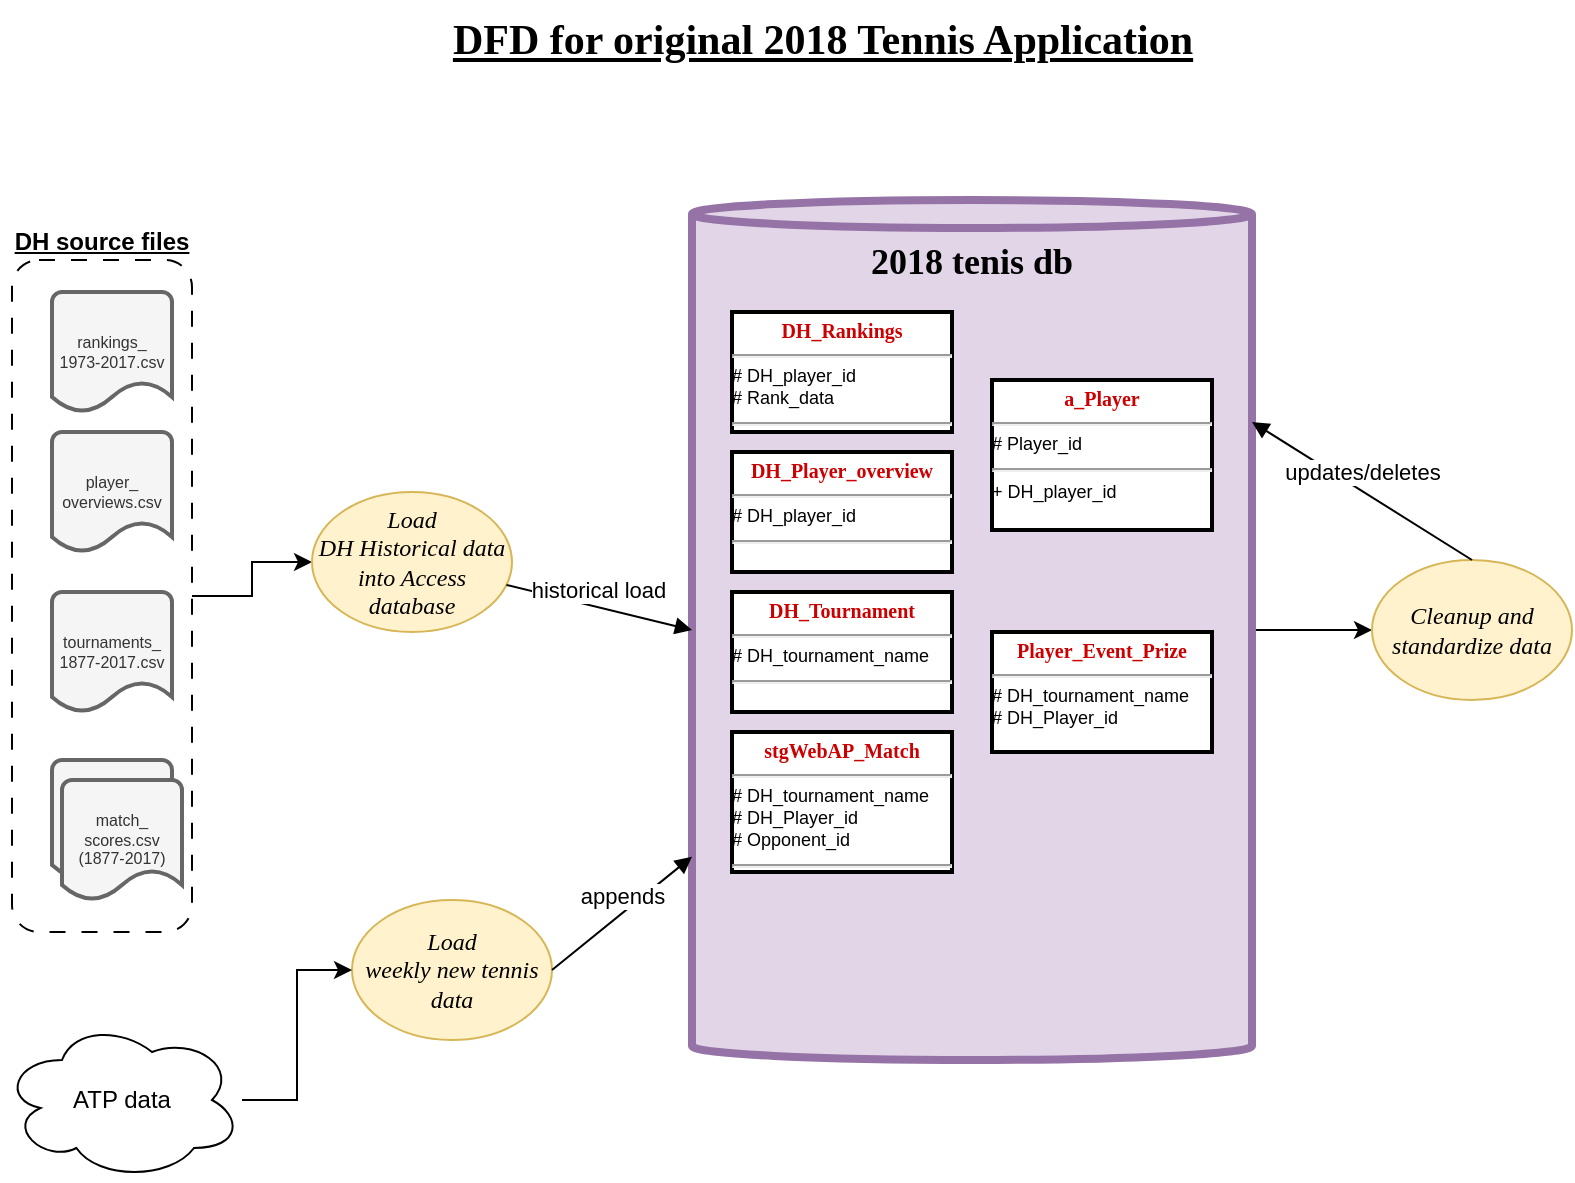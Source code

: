 <mxfile version="23.1.2" type="github" pages="2">
  <diagram name="Page-1" id="kUrJyP3hPcw0KVRRPLDu">
    <mxGraphModel dx="1050" dy="637" grid="1" gridSize="10" guides="1" tooltips="1" connect="1" arrows="1" fold="1" page="1" pageScale="1" pageWidth="850" pageHeight="1100" math="0" shadow="0">
      <root>
        <mxCell id="0" />
        <mxCell id="1" parent="0" />
        <mxCell id="TPA7m0evjedZW9a33_sm-21" style="edgeStyle=orthogonalEdgeStyle;rounded=0;orthogonalLoop=1;jettySize=auto;html=1;entryX=0;entryY=0.5;entryDx=0;entryDy=0;" parent="1" source="TPA7m0evjedZW9a33_sm-6" target="TPA7m0evjedZW9a33_sm-2" edge="1">
          <mxGeometry relative="1" as="geometry" />
        </mxCell>
        <mxCell id="TPA7m0evjedZW9a33_sm-6" value="DH source files" style="rounded=1;whiteSpace=wrap;html=1;dashed=1;dashPattern=8 8;fillColor=none;labelPosition=center;verticalLabelPosition=top;align=center;verticalAlign=bottom;fontStyle=5" parent="1" vertex="1">
          <mxGeometry x="10" y="140" width="90" height="336" as="geometry" />
        </mxCell>
        <mxCell id="TPA7m0evjedZW9a33_sm-23" style="edgeStyle=orthogonalEdgeStyle;rounded=0;orthogonalLoop=1;jettySize=auto;html=1;" parent="1" source="TPA7m0evjedZW9a33_sm-1" target="TPA7m0evjedZW9a33_sm-22" edge="1">
          <mxGeometry relative="1" as="geometry" />
        </mxCell>
        <mxCell id="TPA7m0evjedZW9a33_sm-1" value="2018 tenis db" style="shape=cylinder3;whiteSpace=wrap;html=1;boundedLbl=1;backgroundOutline=1;size=7;verticalAlign=top;fontStyle=1;fontSize=18;fillColor=#e1d5e7;strokeColor=#9673a6;fontFamily=Georgia;strokeWidth=4;" parent="1" vertex="1">
          <mxGeometry x="350" y="110" width="280" height="430" as="geometry" />
        </mxCell>
        <mxCell id="TPA7m0evjedZW9a33_sm-2" value="Load &lt;br&gt;DH Historical data into Access database" style="ellipse;whiteSpace=wrap;html=1;fillColor=#fff2cc;strokeColor=#d6b656;fontFamily=Times New Roman;fontStyle=2" parent="1" vertex="1">
          <mxGeometry x="160" y="256" width="100" height="70" as="geometry" />
        </mxCell>
        <mxCell id="TPA7m0evjedZW9a33_sm-3" value="&lt;p style=&quot;margin: 4px 0px 0px; text-align: center;&quot;&gt;&lt;b style=&quot;&quot;&gt;&lt;font face=&quot;Comic Sans MS&quot; color=&quot;#cc0000&quot; style=&quot;font-size: 10px;&quot;&gt;DH_Player_overview&lt;/font&gt;&lt;/b&gt;&lt;br style=&quot;font-size: 9px;&quot;&gt;&lt;/p&gt;&lt;hr style=&quot;font-size: 9px;&quot;&gt;# DH_player_id&lt;div style=&quot;height: 2px; font-size: 9px;&quot;&gt;&lt;br style=&quot;font-size: 9px;&quot;&gt;&lt;/div&gt;&lt;hr style=&quot;font-size: 9px;&quot;&gt;&lt;div style=&quot;height: 2px; font-size: 9px;&quot;&gt;&lt;/div&gt;" style="verticalAlign=top;align=left;overflow=fill;fontSize=9;fontFamily=Helvetica;html=1;whiteSpace=wrap;strokeWidth=2;" parent="1" vertex="1">
          <mxGeometry x="370" y="236" width="110" height="60" as="geometry" />
        </mxCell>
        <mxCell id="TPA7m0evjedZW9a33_sm-4" value="historical load" style="html=1;verticalAlign=bottom;endArrow=block;curved=0;rounded=0;entryX=0;entryY=0.5;entryDx=0;entryDy=0;entryPerimeter=0;" parent="1" source="TPA7m0evjedZW9a33_sm-2" target="TPA7m0evjedZW9a33_sm-1" edge="1">
          <mxGeometry width="80" relative="1" as="geometry">
            <mxPoint x="380" y="404" as="sourcePoint" />
            <mxPoint x="460" y="404" as="targetPoint" />
            <Array as="points" />
          </mxGeometry>
        </mxCell>
        <mxCell id="TPA7m0evjedZW9a33_sm-5" value="tournaments_&lt;br&gt;1877-2017.csv" style="strokeWidth=2;html=1;shape=mxgraph.flowchart.document2;whiteSpace=wrap;size=0.25;fontSize=8;fillColor=#f5f5f5;fontColor=#333333;strokeColor=#666666;" parent="1" vertex="1">
          <mxGeometry x="30" y="306" width="60" height="60" as="geometry" />
        </mxCell>
        <mxCell id="TPA7m0evjedZW9a33_sm-10" value="rankings_&lt;br&gt;1973-2017.csv" style="strokeWidth=2;html=1;shape=mxgraph.flowchart.document2;whiteSpace=wrap;size=0.25;fontSize=8;fillColor=#f5f5f5;fontColor=#333333;strokeColor=#666666;" parent="1" vertex="1">
          <mxGeometry x="30" y="156" width="60" height="60" as="geometry" />
        </mxCell>
        <mxCell id="TPA7m0evjedZW9a33_sm-11" value="player_&lt;br&gt;overviews.csv" style="strokeWidth=2;html=1;shape=mxgraph.flowchart.document2;whiteSpace=wrap;size=0.25;fontSize=8;fillColor=#f5f5f5;fontColor=#333333;strokeColor=#666666;" parent="1" vertex="1">
          <mxGeometry x="30" y="226" width="60" height="60" as="geometry" />
        </mxCell>
        <mxCell id="TPA7m0evjedZW9a33_sm-12" value="" style="strokeWidth=2;html=1;shape=mxgraph.flowchart.document2;whiteSpace=wrap;size=0.25;fontSize=8;fillColor=#f5f5f5;fontColor=#333333;strokeColor=#666666;" parent="1" vertex="1">
          <mxGeometry x="30" y="390" width="60" height="60" as="geometry" />
        </mxCell>
        <mxCell id="TPA7m0evjedZW9a33_sm-13" value="match_&lt;br&gt;scores.csv&lt;br&gt;(1877-2017)" style="strokeWidth=2;html=1;shape=mxgraph.flowchart.document2;whiteSpace=wrap;size=0.25;fontSize=8;fillColor=#f5f5f5;fontColor=#333333;strokeColor=#666666;" parent="1" vertex="1">
          <mxGeometry x="35" y="400" width="60" height="60" as="geometry" />
        </mxCell>
        <mxCell id="TPA7m0evjedZW9a33_sm-16" value="&lt;p style=&quot;margin: 4px 0px 0px; text-align: center;&quot;&gt;&lt;b style=&quot;&quot;&gt;&lt;font face=&quot;Comic Sans MS&quot; color=&quot;#cc0000&quot; style=&quot;font-size: 10px;&quot;&gt;DH_Rankings&lt;/font&gt;&lt;/b&gt;&lt;br style=&quot;font-size: 9px;&quot;&gt;&lt;/p&gt;&lt;hr style=&quot;font-size: 9px;&quot;&gt;# DH_player_id&lt;br&gt;# Rank_data&lt;br&gt;&lt;div style=&quot;height: 2px; font-size: 9px;&quot;&gt;&lt;br style=&quot;font-size: 9px;&quot;&gt;&lt;/div&gt;&lt;hr style=&quot;font-size: 9px;&quot;&gt;&lt;div style=&quot;height: 2px; font-size: 9px;&quot;&gt;&lt;/div&gt;" style="verticalAlign=top;align=left;overflow=fill;fontSize=9;fontFamily=Helvetica;html=1;whiteSpace=wrap;strokeWidth=2;" parent="1" vertex="1">
          <mxGeometry x="370" y="166" width="110" height="60" as="geometry" />
        </mxCell>
        <mxCell id="TPA7m0evjedZW9a33_sm-17" value="&lt;p style=&quot;margin: 4px 0px 0px; text-align: center;&quot;&gt;&lt;b style=&quot;&quot;&gt;&lt;font face=&quot;Comic Sans MS&quot; color=&quot;#cc0000&quot; style=&quot;font-size: 10px;&quot;&gt;DH_Tournament&lt;/font&gt;&lt;/b&gt;&lt;br style=&quot;font-size: 9px;&quot;&gt;&lt;/p&gt;&lt;hr style=&quot;font-size: 9px;&quot;&gt;# DH_tournament_name&lt;br&gt;&lt;div style=&quot;height: 2px; font-size: 9px;&quot;&gt;&lt;br style=&quot;font-size: 9px;&quot;&gt;&lt;/div&gt;&lt;hr style=&quot;font-size: 9px;&quot;&gt;&lt;div style=&quot;height: 2px; font-size: 9px;&quot;&gt;&lt;/div&gt;" style="verticalAlign=top;align=left;overflow=fill;fontSize=9;fontFamily=Helvetica;html=1;whiteSpace=wrap;strokeWidth=2;" parent="1" vertex="1">
          <mxGeometry x="370" y="306" width="110" height="60" as="geometry" />
        </mxCell>
        <mxCell id="TPA7m0evjedZW9a33_sm-18" value="&lt;p style=&quot;margin: 4px 0px 0px; text-align: center;&quot;&gt;&lt;b style=&quot;&quot;&gt;&lt;font face=&quot;Comic Sans MS&quot; color=&quot;#cc0000&quot; style=&quot;font-size: 10px;&quot;&gt;stgWebAP_Match&lt;/font&gt;&lt;/b&gt;&lt;br style=&quot;font-size: 9px;&quot;&gt;&lt;/p&gt;&lt;hr style=&quot;font-size: 9px;&quot;&gt;# DH_tournament_name&lt;br&gt;# DH_Player_id&lt;br&gt;# Opponent_id&lt;br&gt;&lt;div style=&quot;height: 2px; font-size: 9px;&quot;&gt;&lt;br style=&quot;font-size: 9px;&quot;&gt;&lt;/div&gt;&lt;hr style=&quot;font-size: 9px;&quot;&gt;&lt;div style=&quot;height: 2px; font-size: 9px;&quot;&gt;&lt;/div&gt;" style="verticalAlign=top;align=left;overflow=fill;fontSize=9;fontFamily=Helvetica;html=1;whiteSpace=wrap;strokeWidth=2;" parent="1" vertex="1">
          <mxGeometry x="370" y="376" width="110" height="70" as="geometry" />
        </mxCell>
        <mxCell id="TPA7m0evjedZW9a33_sm-19" value="&lt;p style=&quot;margin: 4px 0px 0px; text-align: center;&quot;&gt;&lt;b style=&quot;&quot;&gt;&lt;font face=&quot;Comic Sans MS&quot; color=&quot;#cc0000&quot; style=&quot;font-size: 10px;&quot;&gt;Player_Event_Prize&lt;/font&gt;&lt;/b&gt;&lt;br style=&quot;font-size: 9px;&quot;&gt;&lt;/p&gt;&lt;hr style=&quot;font-size: 9px;&quot;&gt;# DH_tournament_name&lt;br&gt;# DH_Player_id&lt;br&gt;&lt;br&gt;&lt;div style=&quot;height: 2px; font-size: 9px;&quot;&gt;&lt;br style=&quot;font-size: 9px;&quot;&gt;&lt;/div&gt;&lt;hr style=&quot;font-size: 9px;&quot;&gt;&lt;div style=&quot;height: 2px; font-size: 9px;&quot;&gt;&lt;/div&gt;" style="verticalAlign=top;align=left;overflow=fill;fontSize=9;fontFamily=Helvetica;html=1;whiteSpace=wrap;strokeWidth=2;" parent="1" vertex="1">
          <mxGeometry x="500" y="326" width="110" height="60" as="geometry" />
        </mxCell>
        <mxCell id="TPA7m0evjedZW9a33_sm-20" value="&lt;p style=&quot;margin: 4px 0px 0px; text-align: center;&quot;&gt;&lt;b style=&quot;&quot;&gt;&lt;font face=&quot;Comic Sans MS&quot; color=&quot;#cc0000&quot; style=&quot;font-size: 10px;&quot;&gt;a_Player&lt;/font&gt;&lt;/b&gt;&lt;br style=&quot;font-size: 9px;&quot;&gt;&lt;/p&gt;&lt;hr style=&quot;font-size: 9px;&quot;&gt;# Player_id&lt;br&gt;&lt;div style=&quot;height: 2px; font-size: 9px;&quot;&gt;&lt;br style=&quot;font-size: 9px;&quot;&gt;&lt;/div&gt;&lt;hr style=&quot;font-size: 9px;&quot;&gt;&lt;div style=&quot;height: 2px; font-size: 9px;&quot;&gt;+ DH_player_id&lt;/div&gt;" style="verticalAlign=top;align=left;overflow=fill;fontSize=9;fontFamily=Helvetica;html=1;whiteSpace=wrap;strokeWidth=2;" parent="1" vertex="1">
          <mxGeometry x="500" y="200" width="110" height="75" as="geometry" />
        </mxCell>
        <mxCell id="TPA7m0evjedZW9a33_sm-22" value="Cleanup and standardize data" style="ellipse;whiteSpace=wrap;html=1;fillColor=#fff2cc;strokeColor=#d6b656;fontFamily=Times New Roman;fontStyle=2" parent="1" vertex="1">
          <mxGeometry x="690" y="290" width="100" height="70" as="geometry" />
        </mxCell>
        <mxCell id="TPA7m0evjedZW9a33_sm-25" value="updates/deletes" style="html=1;verticalAlign=bottom;endArrow=block;curved=0;rounded=0;entryX=1;entryY=0;entryDx=0;entryDy=111;entryPerimeter=0;exitX=0.5;exitY=0;exitDx=0;exitDy=0;" parent="1" source="TPA7m0evjedZW9a33_sm-22" target="TPA7m0evjedZW9a33_sm-1" edge="1">
          <mxGeometry width="80" relative="1" as="geometry">
            <mxPoint x="730" y="50" as="sourcePoint" />
            <mxPoint x="350" y="95" as="targetPoint" />
            <Array as="points" />
          </mxGeometry>
        </mxCell>
        <mxCell id="TPA7m0evjedZW9a33_sm-28" value="Load &lt;br&gt;weekly new tennis data" style="ellipse;whiteSpace=wrap;html=1;fillColor=#fff2cc;strokeColor=#d6b656;fontFamily=Times New Roman;fontStyle=2" parent="1" vertex="1">
          <mxGeometry x="180" y="460" width="100" height="70" as="geometry" />
        </mxCell>
        <mxCell id="TPA7m0evjedZW9a33_sm-29" value="appends" style="html=1;verticalAlign=bottom;endArrow=block;curved=0;rounded=0;exitX=1;exitY=0.5;exitDx=0;exitDy=0;" parent="1" source="TPA7m0evjedZW9a33_sm-28" target="TPA7m0evjedZW9a33_sm-1" edge="1">
          <mxGeometry width="80" relative="1" as="geometry">
            <mxPoint x="300" y="446" as="sourcePoint" />
            <mxPoint x="190" y="377" as="targetPoint" />
            <Array as="points" />
          </mxGeometry>
        </mxCell>
        <mxCell id="TPA7m0evjedZW9a33_sm-31" style="edgeStyle=orthogonalEdgeStyle;rounded=0;orthogonalLoop=1;jettySize=auto;html=1;entryX=0;entryY=0.5;entryDx=0;entryDy=0;" parent="1" source="TPA7m0evjedZW9a33_sm-30" target="TPA7m0evjedZW9a33_sm-28" edge="1">
          <mxGeometry relative="1" as="geometry" />
        </mxCell>
        <mxCell id="TPA7m0evjedZW9a33_sm-30" value="ATP data" style="ellipse;shape=cloud;whiteSpace=wrap;html=1;" parent="1" vertex="1">
          <mxGeometry x="5" y="520" width="120" height="80" as="geometry" />
        </mxCell>
        <mxCell id="TPA7m0evjedZW9a33_sm-33" value="DFD for original 2018 Tennis Application" style="text;html=1;align=center;verticalAlign=middle;resizable=0;points=[];autosize=1;strokeColor=none;fillColor=none;fontSize=21;fontStyle=5;fontFamily=Times New Roman;" parent="1" vertex="1">
          <mxGeometry x="220" y="10" width="390" height="40" as="geometry" />
        </mxCell>
      </root>
    </mxGraphModel>
  </diagram>
  <diagram id="6QrNqLyFVGoQ9iHIlT0e" name="Page-2">
    <mxGraphModel dx="1050" dy="637" grid="1" gridSize="10" guides="1" tooltips="1" connect="1" arrows="1" fold="1" page="1" pageScale="1" pageWidth="850" pageHeight="1100" math="0" shadow="0">
      <root>
        <mxCell id="0" />
        <mxCell id="1" parent="0" />
        <mxCell id="ia9g208NGthnIns1Js7v-1" style="edgeStyle=orthogonalEdgeStyle;rounded=0;orthogonalLoop=1;jettySize=auto;html=1;entryX=0;entryY=0.5;entryDx=0;entryDy=0;" edge="1" parent="1" source="ia9g208NGthnIns1Js7v-2" target="ia9g208NGthnIns1Js7v-5">
          <mxGeometry relative="1" as="geometry" />
        </mxCell>
        <mxCell id="ia9g208NGthnIns1Js7v-2" value="JS source files" style="rounded=1;whiteSpace=wrap;html=1;dashed=1;dashPattern=8 8;fillColor=none;labelPosition=center;verticalLabelPosition=top;align=center;verticalAlign=bottom;fontStyle=5" vertex="1" parent="1">
          <mxGeometry x="40" y="84" width="230" height="86" as="geometry" />
        </mxCell>
        <mxCell id="rsy9YDghOHEI1X4kbh3S-1" style="edgeStyle=orthogonalEdgeStyle;rounded=0;orthogonalLoop=1;jettySize=auto;html=1;entryX=0;entryY=0.5;entryDx=0;entryDy=0;" edge="1" parent="1" source="ia9g208NGthnIns1Js7v-4" target="rq-Y3VDfe2iDIdXbpSSq-2">
          <mxGeometry relative="1" as="geometry" />
        </mxCell>
        <mxCell id="ia9g208NGthnIns1Js7v-4" value="source_JS_tenis&lt;br&gt;&lt;i style=&quot;border-color: var(--border-color); color: rgb(51, 0, 0); font-size: 15px; font-weight: 400;&quot;&gt;(1967 - 2023)&lt;/i&gt;" style="shape=cylinder3;whiteSpace=wrap;html=1;boundedLbl=1;backgroundOutline=1;size=7;verticalAlign=top;fontStyle=1;fontSize=18;fontColor=#990000;fillColor=#f5f5f5;strokeColor=#99004D;fontFamily=Georgia;strokeWidth=4;" vertex="1" parent="1">
          <mxGeometry x="320" y="230" width="190" height="100" as="geometry" />
        </mxCell>
        <mxCell id="ia9g208NGthnIns1Js7v-5" value="Load &lt;br&gt;DH Historical data into Access database" style="ellipse;whiteSpace=wrap;html=1;fillColor=#fff2cc;strokeColor=#d6b656;fontFamily=Times New Roman;fontStyle=2" vertex="1" parent="1">
          <mxGeometry x="360" y="90" width="100" height="70" as="geometry" />
        </mxCell>
        <mxCell id="ia9g208NGthnIns1Js7v-7" value="historical load" style="html=1;verticalAlign=bottom;endArrow=block;curved=0;rounded=0;" edge="1" parent="1" source="ia9g208NGthnIns1Js7v-5">
          <mxGeometry width="80" relative="1" as="geometry">
            <mxPoint x="380" y="404" as="sourcePoint" />
            <mxPoint x="410" y="240" as="targetPoint" />
            <Array as="points" />
          </mxGeometry>
        </mxCell>
        <mxCell id="ia9g208NGthnIns1Js7v-9" value="rankings_&lt;br&gt;1973-2017.csv" style="strokeWidth=2;html=1;shape=mxgraph.flowchart.document2;whiteSpace=wrap;size=0.25;fontSize=8;fillColor=#f5f5f5;fontColor=#333333;strokeColor=#666666;" vertex="1" parent="1">
          <mxGeometry x="60" y="100" width="60" height="60" as="geometry" />
        </mxCell>
        <mxCell id="ia9g208NGthnIns1Js7v-13" value="&lt;p style=&quot;margin: 4px 0px 0px; text-align: center;&quot;&gt;&lt;b style=&quot;&quot;&gt;&lt;font face=&quot;Comic Sans MS&quot; color=&quot;#cc0000&quot; style=&quot;font-size: 10px;&quot;&gt;DH_Rankings&lt;/font&gt;&lt;/b&gt;&lt;br style=&quot;font-size: 9px;&quot;&gt;&lt;/p&gt;&lt;hr style=&quot;font-size: 9px;&quot;&gt;# DH_player_id&lt;br&gt;# Rank_data&lt;br&gt;&lt;div style=&quot;height: 2px; font-size: 9px;&quot;&gt;&lt;br style=&quot;font-size: 9px;&quot;&gt;&lt;/div&gt;&lt;hr style=&quot;font-size: 9px;&quot;&gt;&lt;div style=&quot;height: 2px; font-size: 9px;&quot;&gt;&lt;/div&gt;" style="verticalAlign=top;align=left;overflow=fill;fontSize=9;fontFamily=Helvetica;html=1;whiteSpace=wrap;strokeWidth=2;" vertex="1" parent="1">
          <mxGeometry x="35" y="290" width="110" height="60" as="geometry" />
        </mxCell>
        <mxCell id="ia9g208NGthnIns1Js7v-20" value="Load &lt;br&gt;weekly new tennis data" style="ellipse;whiteSpace=wrap;html=1;fillColor=#fff2cc;strokeColor=#d6b656;fontFamily=Times New Roman;fontStyle=2" vertex="1" parent="1">
          <mxGeometry x="170" y="540" width="100" height="70" as="geometry" />
        </mxCell>
        <mxCell id="ia9g208NGthnIns1Js7v-21" value="appends" style="html=1;verticalAlign=bottom;endArrow=block;curved=0;rounded=0;exitX=1;exitY=0.5;exitDx=0;exitDy=0;" edge="1" parent="1" source="ia9g208NGthnIns1Js7v-20">
          <mxGeometry width="80" relative="1" as="geometry">
            <mxPoint x="300" y="446" as="sourcePoint" />
            <mxPoint x="340" y="490" as="targetPoint" />
            <Array as="points" />
          </mxGeometry>
        </mxCell>
        <mxCell id="ia9g208NGthnIns1Js7v-22" style="edgeStyle=orthogonalEdgeStyle;rounded=0;orthogonalLoop=1;jettySize=auto;html=1;entryX=0;entryY=0.5;entryDx=0;entryDy=0;" edge="1" parent="1" target="ia9g208NGthnIns1Js7v-20">
          <mxGeometry relative="1" as="geometry">
            <mxPoint x="125" y="560" as="sourcePoint" />
          </mxGeometry>
        </mxCell>
        <mxCell id="ia9g208NGthnIns1Js7v-23" value="DFD for original 2018 Tennis Application" style="text;html=1;align=center;verticalAlign=middle;resizable=0;points=[];autosize=1;strokeColor=none;fillColor=none;fontSize=21;fontStyle=5;fontFamily=Times New Roman;" vertex="1" parent="1">
          <mxGeometry x="220" y="10" width="390" height="40" as="geometry" />
        </mxCell>
        <mxCell id="Kvx5Bezul_jwcsZ_nHLZ-1" value="2018 tenis db" style="shape=cylinder3;whiteSpace=wrap;html=1;boundedLbl=1;backgroundOutline=1;size=7;verticalAlign=top;fontStyle=1;fontSize=18;fillColor=#e1d5e7;strokeColor=#9673a6;fontFamily=Georgia;strokeWidth=4;" vertex="1" parent="1">
          <mxGeometry x="600" y="70" width="150" height="80" as="geometry" />
        </mxCell>
        <mxCell id="rsy9YDghOHEI1X4kbh3S-2" style="edgeStyle=orthogonalEdgeStyle;rounded=0;orthogonalLoop=1;jettySize=auto;html=1;entryX=1;entryY=0.5;entryDx=0;entryDy=0;" edge="1" parent="1" source="19PLly3L3Tm9SyISZyiF-1" target="rq-Y3VDfe2iDIdXbpSSq-2">
          <mxGeometry relative="1" as="geometry" />
        </mxCell>
        <mxCell id="19PLly3L3Tm9SyISZyiF-1" value="source_DH_tenis&lt;br&gt;&lt;font color=&quot;#330000&quot; style=&quot;font-size: 15px; font-weight: normal;&quot;&gt;&lt;i&gt;(1880 - 2018)&lt;/i&gt;&lt;/font&gt;" style="shape=cylinder3;whiteSpace=wrap;html=1;boundedLbl=1;backgroundOutline=1;size=7;verticalAlign=top;fontStyle=1;fontSize=18;fontColor=#990000;fillColor=#f5f5f5;strokeColor=#99004D;fontFamily=Georgia;strokeWidth=4;" vertex="1" parent="1">
          <mxGeometry x="575" y="230" width="200" height="100" as="geometry" />
        </mxCell>
        <mxCell id="19PLly3L3Tm9SyISZyiF-2" style="edgeStyle=orthogonalEdgeStyle;rounded=0;orthogonalLoop=1;jettySize=auto;html=1;exitX=0.5;exitY=1;exitDx=0;exitDy=0;exitPerimeter=0;entryX=0.5;entryY=0;entryDx=0;entryDy=0;entryPerimeter=0;" edge="1" parent="1" source="Kvx5Bezul_jwcsZ_nHLZ-1" target="19PLly3L3Tm9SyISZyiF-1">
          <mxGeometry relative="1" as="geometry" />
        </mxCell>
        <mxCell id="19PLly3L3Tm9SyISZyiF-3" value="copy DH source data" style="edgeLabel;html=1;align=center;verticalAlign=middle;resizable=0;points=[];" vertex="1" connectable="0" parent="19PLly3L3Tm9SyISZyiF-2">
          <mxGeometry x="-0.18" relative="1" as="geometry">
            <mxPoint as="offset" />
          </mxGeometry>
        </mxCell>
        <mxCell id="rq-Y3VDfe2iDIdXbpSSq-1" value="tenis_main&lt;br&gt;&lt;i style=&quot;border-color: var(--border-color); color: rgb(51, 0, 0); font-size: 15px; font-weight: 400;&quot;&gt;(1880 - 2024)&lt;/i&gt;" style="shape=cylinder3;whiteSpace=wrap;html=1;boundedLbl=1;backgroundOutline=1;size=7;verticalAlign=top;fontStyle=1;fontSize=18;fontColor=#990000;fillColor=#f5f5f5;strokeColor=#99004D;fontFamily=Georgia;strokeWidth=4;" vertex="1" parent="1">
          <mxGeometry x="430" y="440" width="190" height="100" as="geometry" />
        </mxCell>
        <mxCell id="rq-Y3VDfe2iDIdXbpSSq-2" value="Load &lt;br&gt;DH Historical data into Access database" style="ellipse;whiteSpace=wrap;html=1;fillColor=#fff2cc;strokeColor=#d6b656;fontFamily=Times New Roman;fontStyle=2" vertex="1" parent="1">
          <mxGeometry x="475" y="340" width="100" height="70" as="geometry" />
        </mxCell>
      </root>
    </mxGraphModel>
  </diagram>
</mxfile>

